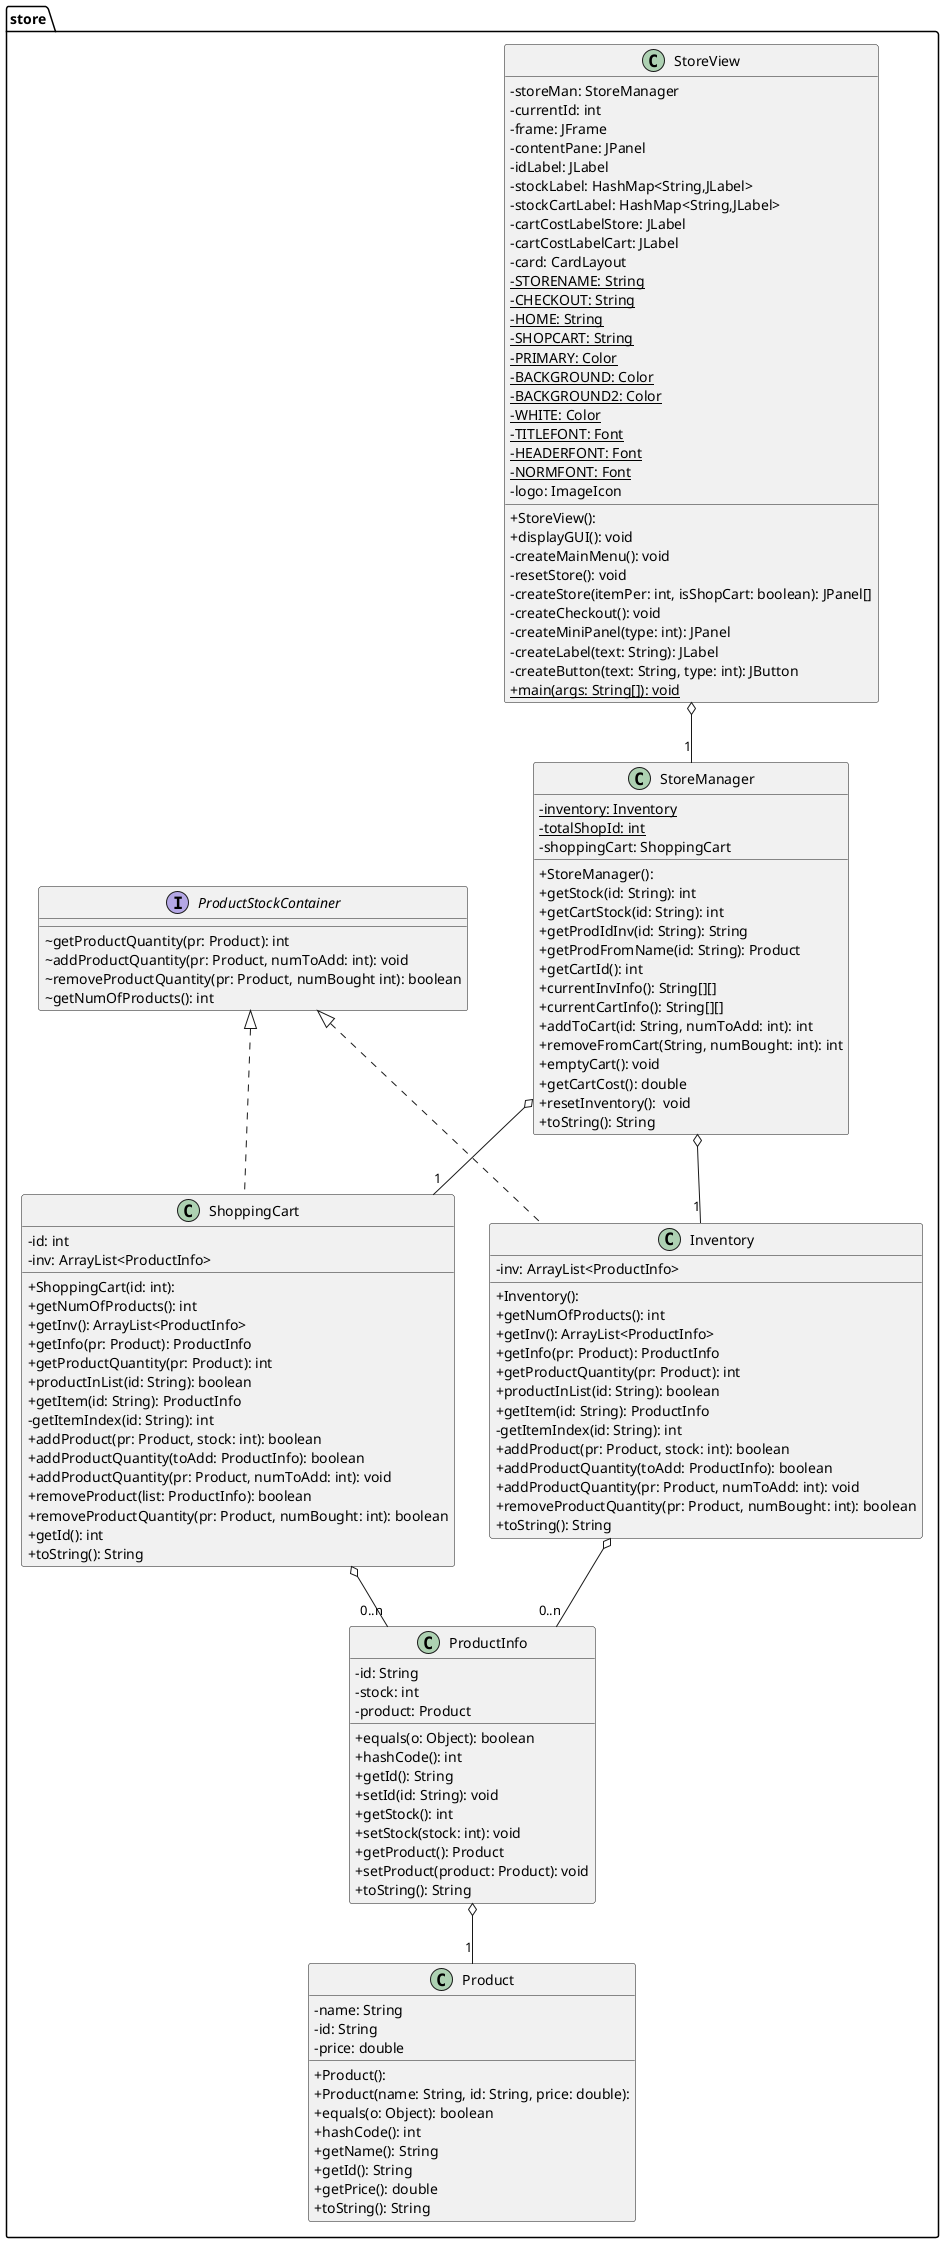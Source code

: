 @startuml
skinparam classAttributeIconSize 0

class store.ProductInfo {
- id: String
- stock: int
- product: Product
+ equals(o: Object): boolean
+ hashCode(): int
+ getId(): String
+ setId(id: String): void
+ getStock(): int
+ setStock(stock: int): void
+ getProduct(): Product
+ setProduct(product: Product): void
+ toString(): String
}
class store.StoreView {
- storeMan: StoreManager
- currentId: int
- frame: JFrame
- contentPane: JPanel
- idLabel: JLabel
- stockLabel: HashMap<String,JLabel>
- stockCartLabel: HashMap<String,JLabel>
- cartCostLabelStore: JLabel
- cartCostLabelCart: JLabel
- card: CardLayout
- {static} STORENAME: String
- {static} CHECKOUT: String
- {static} HOME: String
- {static} SHOPCART: String
- {static} PRIMARY: Color
- {static} BACKGROUND: Color
- {static} BACKGROUND2: Color
- {static} WHITE: Color
- {static} TITLEFONT: Font
- {static} HEADERFONT: Font
- {static} NORMFONT: Font
- logo: ImageIcon
+ StoreView():
+ displayGUI(): void
- createMainMenu(): void
- resetStore(): void
- createStore(itemPer: int, isShopCart: boolean): JPanel[]
- createCheckout(): void
- createMiniPanel(type: int): JPanel
- createLabel(text: String): JLabel
- createButton(text: String, type: int): JButton
+ {static} main(args: String[]): void
}
class store.Product {
- name: String
- id: String
- price: double
+ Product():
+ Product(name: String, id: String, price: double):
+ equals(o: Object): boolean
+ hashCode(): int
+ getName(): String
+ getId(): String
+ getPrice(): double
+ toString(): String
}
interface store.ProductStockContainer {
~ getProductQuantity(pr: Product): int
~ addProductQuantity(pr: Product, numToAdd: int): void
~ removeProductQuantity(pr: Product, numBought int): boolean
~ getNumOfProducts(): int
}
class store.ShoppingCart {
- id: int
- inv: ArrayList<ProductInfo>
+ ShoppingCart(id: int):
+ getNumOfProducts(): int
+ getInv(): ArrayList<ProductInfo>
+ getInfo(pr: Product): ProductInfo
+ getProductQuantity(pr: Product): int
+ productInList(id: String): boolean
+ getItem(id: String): ProductInfo
- getItemIndex(id: String): int
+ addProduct(pr: Product, stock: int): boolean
+ addProductQuantity(toAdd: ProductInfo): boolean
+ addProductQuantity(pr: Product, numToAdd: int): void
+ removeProduct(list: ProductInfo): boolean
+ removeProductQuantity(pr: Product, numBought: int): boolean
+ getId(): int
+ toString(): String
}
class store.Inventory {
- inv: ArrayList<ProductInfo>
+ Inventory():
+ getNumOfProducts(): int
+ getInv(): ArrayList<ProductInfo>
+ getInfo(pr: Product): ProductInfo
+ getProductQuantity(pr: Product): int
+ productInList(id: String): boolean
+ getItem(id: String): ProductInfo
- getItemIndex(id: String): int
+ addProduct(pr: Product, stock: int): boolean
+ addProductQuantity(toAdd: ProductInfo): boolean
+ addProductQuantity(pr: Product, numToAdd: int): void
+ removeProductQuantity(pr: Product, numBought: int): boolean
+ toString(): String
}
class store.StoreManager {
- {static} inventory: Inventory
- {static} totalShopId: int
- shoppingCart: ShoppingCart
+ StoreManager():
+ getStock(id: String): int
+ getCartStock(id: String): int
+ getProdIdInv(id: String): String
+ getProdFromName(id: String): Product
+ getCartId(): int
+ currentInvInfo(): String[][]
+ currentCartInfo(): String[][]
+ addToCart(id: String, numToAdd: int): int
+ removeFromCart(String, numBought: int): int
+ emptyCart(): void
+ getCartCost(): double
+ resetInventory():  void
+ toString(): String
}


store.ProductStockContainer <|.. store.ShoppingCart
store.ProductStockContainer <|.. store.Inventory
store.ShoppingCart o-- "0..n" store.ProductInfo
store.Inventory o-- "0..n" store.ProductInfo
store.ProductInfo o-- "1" store.Product
store.StoreView o-- "1" store.StoreManager
store.StoreManager o-- "1" store.Inventory
store.StoreManager o-- "1" store.ShoppingCart
@enduml